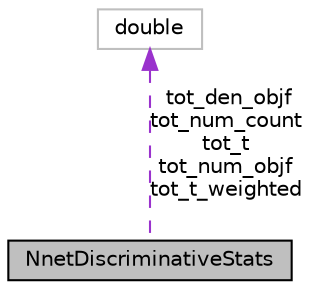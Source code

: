 digraph "NnetDiscriminativeStats"
{
  edge [fontname="Helvetica",fontsize="10",labelfontname="Helvetica",labelfontsize="10"];
  node [fontname="Helvetica",fontsize="10",shape=record];
  Node1 [label="NnetDiscriminativeStats",height=0.2,width=0.4,color="black", fillcolor="grey75", style="filled", fontcolor="black"];
  Node2 -> Node1 [dir="back",color="darkorchid3",fontsize="10",style="dashed",label=" tot_den_objf\ntot_num_count\ntot_t\ntot_num_objf\ntot_t_weighted" ,fontname="Helvetica"];
  Node2 [label="double",height=0.2,width=0.4,color="grey75", fillcolor="white", style="filled"];
}
